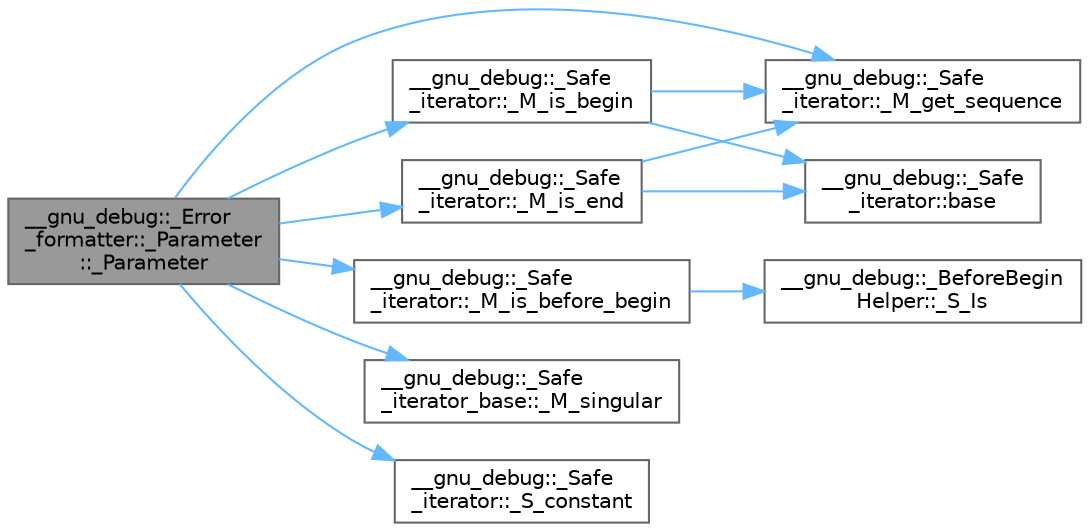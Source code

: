 digraph "__gnu_debug::_Error_formatter::_Parameter::_Parameter"
{
 // LATEX_PDF_SIZE
  bgcolor="transparent";
  edge [fontname=Helvetica,fontsize=10,labelfontname=Helvetica,labelfontsize=10];
  node [fontname=Helvetica,fontsize=10,shape=box,height=0.2,width=0.4];
  rankdir="LR";
  Node1 [id="Node000001",label="__gnu_debug::_Error\l_formatter::_Parameter\l::_Parameter",height=0.2,width=0.4,color="gray40", fillcolor="grey60", style="filled", fontcolor="black",tooltip=" "];
  Node1 -> Node2 [id="edge23_Node000001_Node000002",color="steelblue1",style="solid",tooltip=" "];
  Node2 [id="Node000002",label="__gnu_debug::_Safe\l_iterator::_M_get_sequence",height=0.2,width=0.4,color="grey40", fillcolor="white", style="filled",URL="$class____gnu__debug_1_1___safe__iterator.html#a11704a65f7bb3df9b8cf2e63745d8d66",tooltip=" "];
  Node1 -> Node3 [id="edge24_Node000001_Node000003",color="steelblue1",style="solid",tooltip=" "];
  Node3 [id="Node000003",label="__gnu_debug::_Safe\l_iterator::_M_is_before_begin",height=0.2,width=0.4,color="grey40", fillcolor="white", style="filled",URL="$class____gnu__debug_1_1___safe__iterator.html#ae2340dafeccff234ffc0138e2aa23230",tooltip=" "];
  Node3 -> Node4 [id="edge25_Node000003_Node000004",color="steelblue1",style="solid",tooltip=" "];
  Node4 [id="Node000004",label="__gnu_debug::_BeforeBegin\lHelper::_S_Is",height=0.2,width=0.4,color="grey40", fillcolor="white", style="filled",URL="$struct____gnu__debug_1_1___before_begin_helper.html#a67d9eb6fff1f4678afcd07c005dfdec9",tooltip=" "];
  Node1 -> Node5 [id="edge26_Node000001_Node000005",color="steelblue1",style="solid",tooltip=" "];
  Node5 [id="Node000005",label="__gnu_debug::_Safe\l_iterator::_M_is_begin",height=0.2,width=0.4,color="grey40", fillcolor="white", style="filled",URL="$class____gnu__debug_1_1___safe__iterator.html#a8b74400462adbb5068c2df54871d10cb",tooltip="Is this iterator equal to the sequence's begin() iterator?"];
  Node5 -> Node2 [id="edge27_Node000005_Node000002",color="steelblue1",style="solid",tooltip=" "];
  Node5 -> Node6 [id="edge28_Node000005_Node000006",color="steelblue1",style="solid",tooltip=" "];
  Node6 [id="Node000006",label="__gnu_debug::_Safe\l_iterator::base",height=0.2,width=0.4,color="grey40", fillcolor="white", style="filled",URL="$class____gnu__debug_1_1___safe__iterator.html#a8ab2bd3cab984cb85cd02f1d61ce9931",tooltip="Return the underlying iterator."];
  Node1 -> Node7 [id="edge29_Node000001_Node000007",color="steelblue1",style="solid",tooltip=" "];
  Node7 [id="Node000007",label="__gnu_debug::_Safe\l_iterator::_M_is_end",height=0.2,width=0.4,color="grey40", fillcolor="white", style="filled",URL="$class____gnu__debug_1_1___safe__iterator.html#ac5c54eb2babadef8f12760583730dd85",tooltip="Is this iterator equal to the sequence's end() iterator?"];
  Node7 -> Node2 [id="edge30_Node000007_Node000002",color="steelblue1",style="solid",tooltip=" "];
  Node7 -> Node6 [id="edge31_Node000007_Node000006",color="steelblue1",style="solid",tooltip=" "];
  Node1 -> Node8 [id="edge32_Node000001_Node000008",color="steelblue1",style="solid",tooltip=" "];
  Node8 [id="Node000008",label="__gnu_debug::_Safe\l_iterator_base::_M_singular",height=0.2,width=0.4,color="grey40", fillcolor="white", style="filled",URL="$class____gnu__debug_1_1___safe__iterator__base.html#aefb17f520b7e88212cf86e552d440858",tooltip=" "];
  Node1 -> Node9 [id="edge33_Node000001_Node000009",color="steelblue1",style="solid",tooltip=" "];
  Node9 [id="Node000009",label="__gnu_debug::_Safe\l_iterator::_S_constant",height=0.2,width=0.4,color="grey40", fillcolor="white", style="filled",URL="$class____gnu__debug_1_1___safe__iterator.html#aebecd16df3b101fbb55d205714f5f74c",tooltip="Determine if this is a constant iterator."];
}
